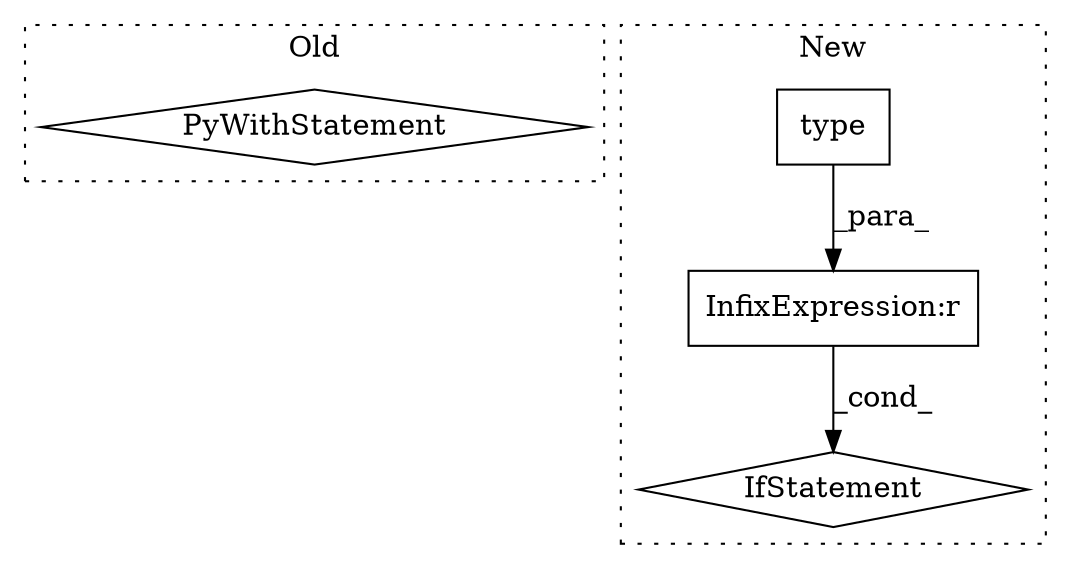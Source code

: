 digraph G {
subgraph cluster0 {
1 [label="PyWithStatement" a="104" s="7902,7924" l="10,2" shape="diamond"];
label = "Old";
style="dotted";
}
subgraph cluster1 {
2 [label="type" a="32" s="7906,7923" l="5,1" shape="box"];
3 [label="IfStatement" a="25" s="7902,7939" l="4,2" shape="diamond"];
4 [label="InfixExpression:r" a="27" s="7924" l="4" shape="box"];
label = "New";
style="dotted";
}
2 -> 4 [label="_para_"];
4 -> 3 [label="_cond_"];
}
